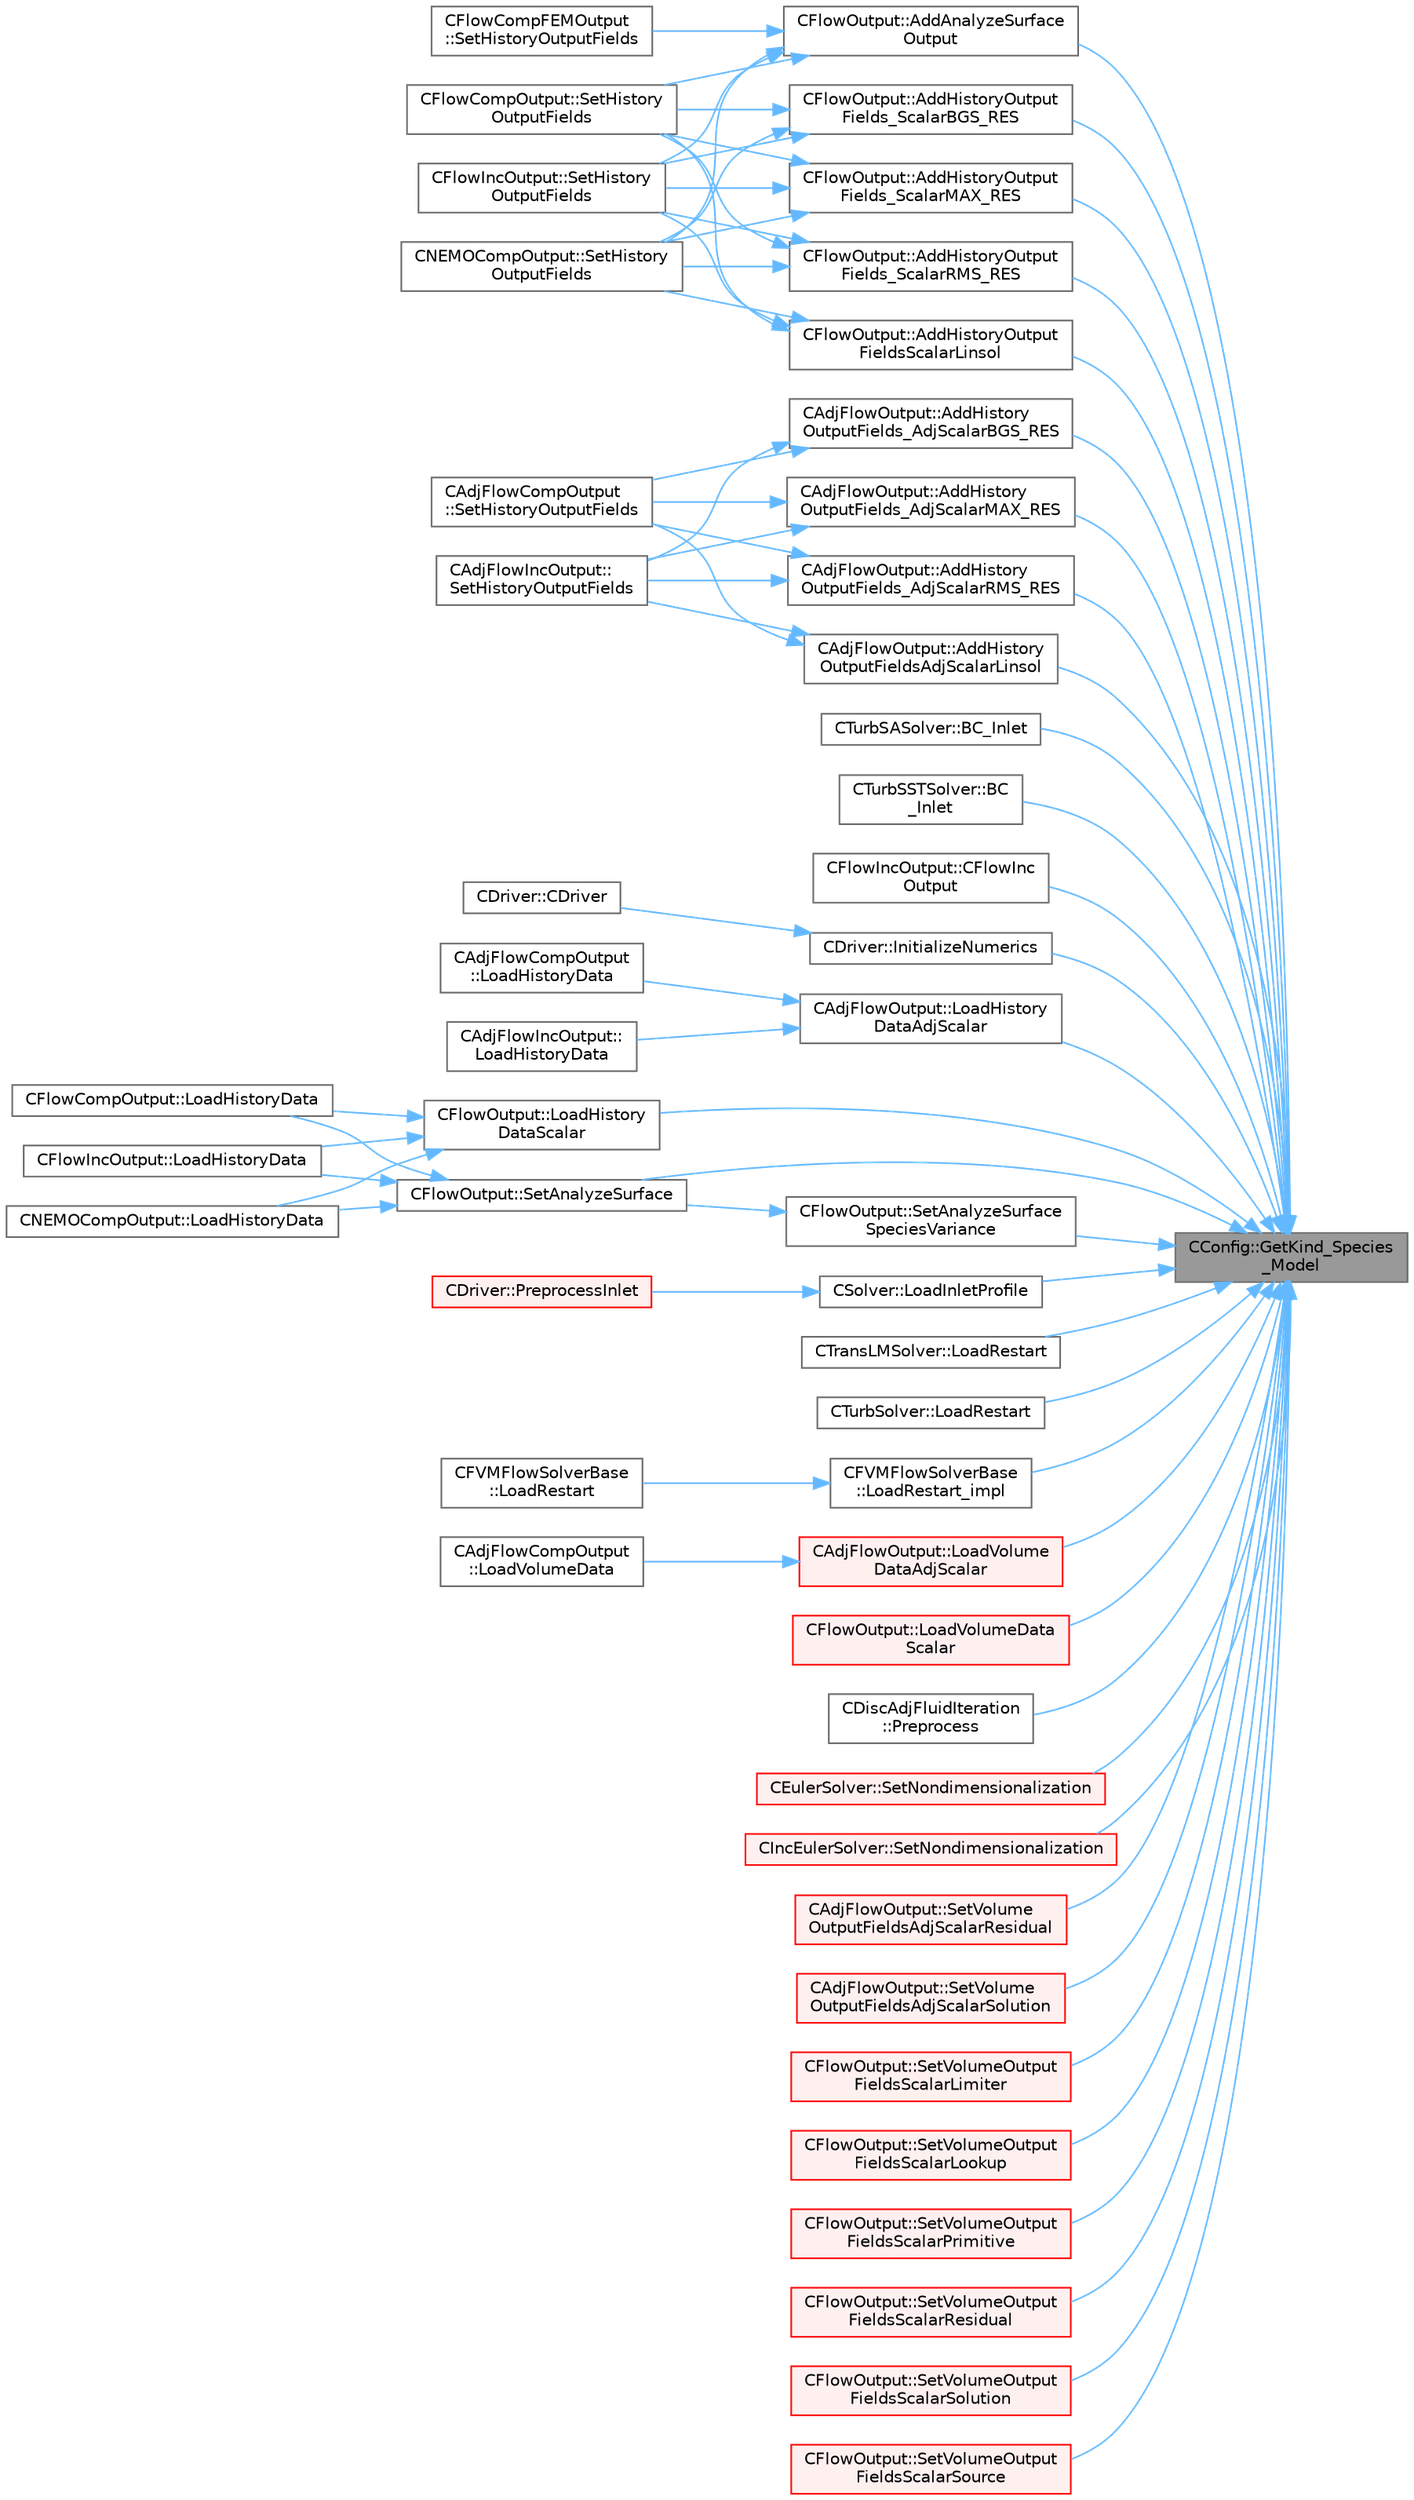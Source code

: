 digraph "CConfig::GetKind_Species_Model"
{
 // LATEX_PDF_SIZE
  bgcolor="transparent";
  edge [fontname=Helvetica,fontsize=10,labelfontname=Helvetica,labelfontsize=10];
  node [fontname=Helvetica,fontsize=10,shape=box,height=0.2,width=0.4];
  rankdir="RL";
  Node1 [id="Node000001",label="CConfig::GetKind_Species\l_Model",height=0.2,width=0.4,color="gray40", fillcolor="grey60", style="filled", fontcolor="black",tooltip="Get the kind of the species model."];
  Node1 -> Node2 [id="edge1_Node000001_Node000002",dir="back",color="steelblue1",style="solid",tooltip=" "];
  Node2 [id="Node000002",label="CFlowOutput::AddAnalyzeSurface\lOutput",height=0.2,width=0.4,color="grey40", fillcolor="white", style="filled",URL="$classCFlowOutput.html#a770323629fcc5378fee9de3cb0492036",tooltip="Add flow surface output fields."];
  Node2 -> Node3 [id="edge2_Node000002_Node000003",dir="back",color="steelblue1",style="solid",tooltip=" "];
  Node3 [id="Node000003",label="CFlowCompFEMOutput\l::SetHistoryOutputFields",height=0.2,width=0.4,color="grey40", fillcolor="white", style="filled",URL="$classCFlowCompFEMOutput.html#aa4f39ac53973d19c0ef77c62c4fb3c29",tooltip="Set the available history output fields."];
  Node2 -> Node4 [id="edge3_Node000002_Node000004",dir="back",color="steelblue1",style="solid",tooltip=" "];
  Node4 [id="Node000004",label="CFlowCompOutput::SetHistory\lOutputFields",height=0.2,width=0.4,color="grey40", fillcolor="white", style="filled",URL="$classCFlowCompOutput.html#a8b41f117a187a481a89f3dca1841a691",tooltip="Set the available history output fields."];
  Node2 -> Node5 [id="edge4_Node000002_Node000005",dir="back",color="steelblue1",style="solid",tooltip=" "];
  Node5 [id="Node000005",label="CFlowIncOutput::SetHistory\lOutputFields",height=0.2,width=0.4,color="grey40", fillcolor="white", style="filled",URL="$classCFlowIncOutput.html#a771011c35b0c004348eab0e60e9ff0a5",tooltip="Set the available history output fields."];
  Node2 -> Node6 [id="edge5_Node000002_Node000006",dir="back",color="steelblue1",style="solid",tooltip=" "];
  Node6 [id="Node000006",label="CNEMOCompOutput::SetHistory\lOutputFields",height=0.2,width=0.4,color="grey40", fillcolor="white", style="filled",URL="$classCNEMOCompOutput.html#a81950db0223de4d025f01108c3831b9d",tooltip="Set the available history output fields."];
  Node1 -> Node7 [id="edge6_Node000001_Node000007",dir="back",color="steelblue1",style="solid",tooltip=" "];
  Node7 [id="Node000007",label="CAdjFlowOutput::AddHistory\lOutputFields_AdjScalarBGS_RES",height=0.2,width=0.4,color="grey40", fillcolor="white", style="filled",URL="$classCAdjFlowOutput.html#a285fe41cd749a4b3e0c6e41c28989fa0",tooltip="Add scalar (turbulence/species) history fields for the BGS Residual (FVMComp, FVMInc,..."];
  Node7 -> Node8 [id="edge7_Node000007_Node000008",dir="back",color="steelblue1",style="solid",tooltip=" "];
  Node8 [id="Node000008",label="CAdjFlowCompOutput\l::SetHistoryOutputFields",height=0.2,width=0.4,color="grey40", fillcolor="white", style="filled",URL="$classCAdjFlowCompOutput.html#a26b22af6b35a46931cd6eade4dd9d8ec",tooltip="Set the available history output fields."];
  Node7 -> Node9 [id="edge8_Node000007_Node000009",dir="back",color="steelblue1",style="solid",tooltip=" "];
  Node9 [id="Node000009",label="CAdjFlowIncOutput::\lSetHistoryOutputFields",height=0.2,width=0.4,color="grey40", fillcolor="white", style="filled",URL="$classCAdjFlowIncOutput.html#ade7ecb21141ada7f6c3a1ad28c0786af",tooltip="Set the available history output fields."];
  Node1 -> Node10 [id="edge9_Node000001_Node000010",dir="back",color="steelblue1",style="solid",tooltip=" "];
  Node10 [id="Node000010",label="CAdjFlowOutput::AddHistory\lOutputFields_AdjScalarMAX_RES",height=0.2,width=0.4,color="grey40", fillcolor="white", style="filled",URL="$classCAdjFlowOutput.html#a9b433d20b77508c3de8a5472e526478b",tooltip="Add scalar (turbulence/species) history fields for the max Residual (FVMComp, FVMInc,..."];
  Node10 -> Node8 [id="edge10_Node000010_Node000008",dir="back",color="steelblue1",style="solid",tooltip=" "];
  Node10 -> Node9 [id="edge11_Node000010_Node000009",dir="back",color="steelblue1",style="solid",tooltip=" "];
  Node1 -> Node11 [id="edge12_Node000001_Node000011",dir="back",color="steelblue1",style="solid",tooltip=" "];
  Node11 [id="Node000011",label="CAdjFlowOutput::AddHistory\lOutputFields_AdjScalarRMS_RES",height=0.2,width=0.4,color="grey40", fillcolor="white", style="filled",URL="$classCAdjFlowOutput.html#a58425ed34cf2e02f6a4f3d7c8e4fbf01",tooltip="Add scalar (turbulence/species) history fields for the Residual RMS (FVMComp, FVMInc,..."];
  Node11 -> Node8 [id="edge13_Node000011_Node000008",dir="back",color="steelblue1",style="solid",tooltip=" "];
  Node11 -> Node9 [id="edge14_Node000011_Node000009",dir="back",color="steelblue1",style="solid",tooltip=" "];
  Node1 -> Node12 [id="edge15_Node000001_Node000012",dir="back",color="steelblue1",style="solid",tooltip=" "];
  Node12 [id="Node000012",label="CFlowOutput::AddHistoryOutput\lFields_ScalarBGS_RES",height=0.2,width=0.4,color="grey40", fillcolor="white", style="filled",URL="$classCFlowOutput.html#a25002adddaec3a9874793c5a936bf73c",tooltip="Add scalar (turbulence/species) history fields for the BGS Residual (FVMComp, FVMInc,..."];
  Node12 -> Node4 [id="edge16_Node000012_Node000004",dir="back",color="steelblue1",style="solid",tooltip=" "];
  Node12 -> Node5 [id="edge17_Node000012_Node000005",dir="back",color="steelblue1",style="solid",tooltip=" "];
  Node12 -> Node6 [id="edge18_Node000012_Node000006",dir="back",color="steelblue1",style="solid",tooltip=" "];
  Node1 -> Node13 [id="edge19_Node000001_Node000013",dir="back",color="steelblue1",style="solid",tooltip=" "];
  Node13 [id="Node000013",label="CFlowOutput::AddHistoryOutput\lFields_ScalarMAX_RES",height=0.2,width=0.4,color="grey40", fillcolor="white", style="filled",URL="$classCFlowOutput.html#a4909804b8bc466003569b0883db40eb7",tooltip="Add scalar (turbulence/species) history fields for the max Residual (FVMComp, FVMInc,..."];
  Node13 -> Node4 [id="edge20_Node000013_Node000004",dir="back",color="steelblue1",style="solid",tooltip=" "];
  Node13 -> Node5 [id="edge21_Node000013_Node000005",dir="back",color="steelblue1",style="solid",tooltip=" "];
  Node13 -> Node6 [id="edge22_Node000013_Node000006",dir="back",color="steelblue1",style="solid",tooltip=" "];
  Node1 -> Node14 [id="edge23_Node000001_Node000014",dir="back",color="steelblue1",style="solid",tooltip=" "];
  Node14 [id="Node000014",label="CFlowOutput::AddHistoryOutput\lFields_ScalarRMS_RES",height=0.2,width=0.4,color="grey40", fillcolor="white", style="filled",URL="$classCFlowOutput.html#a006dc5717c07ca240a4067cb3049431f",tooltip="Add scalar (turbulence/species) history fields for the Residual RMS (FVMComp, FVMInc,..."];
  Node14 -> Node4 [id="edge24_Node000014_Node000004",dir="back",color="steelblue1",style="solid",tooltip=" "];
  Node14 -> Node5 [id="edge25_Node000014_Node000005",dir="back",color="steelblue1",style="solid",tooltip=" "];
  Node14 -> Node6 [id="edge26_Node000014_Node000006",dir="back",color="steelblue1",style="solid",tooltip=" "];
  Node1 -> Node15 [id="edge27_Node000001_Node000015",dir="back",color="steelblue1",style="solid",tooltip=" "];
  Node15 [id="Node000015",label="CAdjFlowOutput::AddHistory\lOutputFieldsAdjScalarLinsol",height=0.2,width=0.4,color="grey40", fillcolor="white", style="filled",URL="$classCAdjFlowOutput.html#aded78a236d510924d48cd9b96ebbade2",tooltip="Add scalar (turbulence/species) history fields for the linear solver (FVMComp, FVMInc,..."];
  Node15 -> Node8 [id="edge28_Node000015_Node000008",dir="back",color="steelblue1",style="solid",tooltip=" "];
  Node15 -> Node9 [id="edge29_Node000015_Node000009",dir="back",color="steelblue1",style="solid",tooltip=" "];
  Node1 -> Node16 [id="edge30_Node000001_Node000016",dir="back",color="steelblue1",style="solid",tooltip=" "];
  Node16 [id="Node000016",label="CFlowOutput::AddHistoryOutput\lFieldsScalarLinsol",height=0.2,width=0.4,color="grey40", fillcolor="white", style="filled",URL="$classCFlowOutput.html#a24137fb627fb021020c6b18b036bfad6",tooltip="Add scalar (turbulence/species) history fields for the linear solver (FVMComp, FVMInc,..."];
  Node16 -> Node4 [id="edge31_Node000016_Node000004",dir="back",color="steelblue1",style="solid",tooltip=" "];
  Node16 -> Node5 [id="edge32_Node000016_Node000005",dir="back",color="steelblue1",style="solid",tooltip=" "];
  Node16 -> Node6 [id="edge33_Node000016_Node000006",dir="back",color="steelblue1",style="solid",tooltip=" "];
  Node1 -> Node17 [id="edge34_Node000001_Node000017",dir="back",color="steelblue1",style="solid",tooltip=" "];
  Node17 [id="Node000017",label="CTurbSASolver::BC_Inlet",height=0.2,width=0.4,color="grey40", fillcolor="white", style="filled",URL="$classCTurbSASolver.html#ab630c3c3f90b092d0b79fe9d91165c33",tooltip="Impose the inlet boundary condition."];
  Node1 -> Node18 [id="edge35_Node000001_Node000018",dir="back",color="steelblue1",style="solid",tooltip=" "];
  Node18 [id="Node000018",label="CTurbSSTSolver::BC\l_Inlet",height=0.2,width=0.4,color="grey40", fillcolor="white", style="filled",URL="$classCTurbSSTSolver.html#ad82e31e58c6d95db62377666c3554d3d",tooltip="Impose the inlet boundary condition."];
  Node1 -> Node19 [id="edge36_Node000001_Node000019",dir="back",color="steelblue1",style="solid",tooltip=" "];
  Node19 [id="Node000019",label="CFlowIncOutput::CFlowInc\lOutput",height=0.2,width=0.4,color="grey40", fillcolor="white", style="filled",URL="$classCFlowIncOutput.html#a6887162e4142b214c7be9bfe40a0d94b",tooltip="Constructor of the class."];
  Node1 -> Node20 [id="edge37_Node000001_Node000020",dir="back",color="steelblue1",style="solid",tooltip=" "];
  Node20 [id="Node000020",label="CDriver::InitializeNumerics",height=0.2,width=0.4,color="grey40", fillcolor="white", style="filled",URL="$classCDriver.html#a5294ec170c889821b57d4ec7b8dc2c3c",tooltip="Definition and allocation of all solver classes."];
  Node20 -> Node21 [id="edge38_Node000020_Node000021",dir="back",color="steelblue1",style="solid",tooltip=" "];
  Node21 [id="Node000021",label="CDriver::CDriver",height=0.2,width=0.4,color="grey40", fillcolor="white", style="filled",URL="$classCDriver.html#a3fca4a013a6efa9bbb38fe78a86b5f3d",tooltip="Constructor of the class."];
  Node1 -> Node22 [id="edge39_Node000001_Node000022",dir="back",color="steelblue1",style="solid",tooltip=" "];
  Node22 [id="Node000022",label="CAdjFlowOutput::LoadHistory\lDataAdjScalar",height=0.2,width=0.4,color="grey40", fillcolor="white", style="filled",URL="$classCAdjFlowOutput.html#a96478e56cca1de95842c349989f1595b",tooltip="Set all scalar (turbulence/species) history field values."];
  Node22 -> Node23 [id="edge40_Node000022_Node000023",dir="back",color="steelblue1",style="solid",tooltip=" "];
  Node23 [id="Node000023",label="CAdjFlowCompOutput\l::LoadHistoryData",height=0.2,width=0.4,color="grey40", fillcolor="white", style="filled",URL="$classCAdjFlowCompOutput.html#a7485dfd1c70b7c51fbdd50b48ed47d3a",tooltip="Load the history output field values."];
  Node22 -> Node24 [id="edge41_Node000022_Node000024",dir="back",color="steelblue1",style="solid",tooltip=" "];
  Node24 [id="Node000024",label="CAdjFlowIncOutput::\lLoadHistoryData",height=0.2,width=0.4,color="grey40", fillcolor="white", style="filled",URL="$classCAdjFlowIncOutput.html#aeaa468fb58cf41f28d4fa216c4274f29",tooltip="Load the history output field values."];
  Node1 -> Node25 [id="edge42_Node000001_Node000025",dir="back",color="steelblue1",style="solid",tooltip=" "];
  Node25 [id="Node000025",label="CFlowOutput::LoadHistory\lDataScalar",height=0.2,width=0.4,color="grey40", fillcolor="white", style="filled",URL="$classCFlowOutput.html#aa5f0250da4c2c69210ca8ee77e911599",tooltip="Set all scalar (turbulence/species) history field values."];
  Node25 -> Node26 [id="edge43_Node000025_Node000026",dir="back",color="steelblue1",style="solid",tooltip=" "];
  Node26 [id="Node000026",label="CFlowCompOutput::LoadHistoryData",height=0.2,width=0.4,color="grey40", fillcolor="white", style="filled",URL="$classCFlowCompOutput.html#a393cb19a691990ee6e88f844eccc79ed",tooltip="Load the history output field values."];
  Node25 -> Node27 [id="edge44_Node000025_Node000027",dir="back",color="steelblue1",style="solid",tooltip=" "];
  Node27 [id="Node000027",label="CFlowIncOutput::LoadHistoryData",height=0.2,width=0.4,color="grey40", fillcolor="white", style="filled",URL="$classCFlowIncOutput.html#a466112efa2e3a89cdd2456701a0480b5",tooltip="Load the history output field values."];
  Node25 -> Node28 [id="edge45_Node000025_Node000028",dir="back",color="steelblue1",style="solid",tooltip=" "];
  Node28 [id="Node000028",label="CNEMOCompOutput::LoadHistoryData",height=0.2,width=0.4,color="grey40", fillcolor="white", style="filled",URL="$classCNEMOCompOutput.html#a7a9f1a32fe55e6a967a27eb38408ec99",tooltip="Load the history output field values."];
  Node1 -> Node29 [id="edge46_Node000001_Node000029",dir="back",color="steelblue1",style="solid",tooltip=" "];
  Node29 [id="Node000029",label="CSolver::LoadInletProfile",height=0.2,width=0.4,color="grey40", fillcolor="white", style="filled",URL="$classCSolver.html#aa6d85b1177b7acacfbf083e8c58da55c",tooltip="Load a inlet profile data from file into a particular solver."];
  Node29 -> Node30 [id="edge47_Node000029_Node000030",dir="back",color="steelblue1",style="solid",tooltip=" "];
  Node30 [id="Node000030",label="CDriver::PreprocessInlet",height=0.2,width=0.4,color="red", fillcolor="#FFF0F0", style="filled",URL="$classCDriver.html#acb98c972bfd29fc1bab737d7c117544a",tooltip="Preprocess the inlets via file input for all solvers."];
  Node1 -> Node32 [id="edge48_Node000001_Node000032",dir="back",color="steelblue1",style="solid",tooltip=" "];
  Node32 [id="Node000032",label="CTransLMSolver::LoadRestart",height=0.2,width=0.4,color="grey40", fillcolor="white", style="filled",URL="$classCTransLMSolver.html#ab6989abf9b51cfb0b243b1bf98b48a16",tooltip="Load a solution from a restart file."];
  Node1 -> Node33 [id="edge49_Node000001_Node000033",dir="back",color="steelblue1",style="solid",tooltip=" "];
  Node33 [id="Node000033",label="CTurbSolver::LoadRestart",height=0.2,width=0.4,color="grey40", fillcolor="white", style="filled",URL="$classCTurbSolver.html#a7b62bcdb84f3345f560a6110905d7fb3",tooltip="Load a solution from a restart file."];
  Node1 -> Node34 [id="edge50_Node000001_Node000034",dir="back",color="steelblue1",style="solid",tooltip=" "];
  Node34 [id="Node000034",label="CFVMFlowSolverBase\l::LoadRestart_impl",height=0.2,width=0.4,color="grey40", fillcolor="white", style="filled",URL="$classCFVMFlowSolverBase.html#a7cf80881bcda9a08b9c8cf78e7a3bc8d",tooltip="General implementation to load a flow solution from a restart file."];
  Node34 -> Node35 [id="edge51_Node000034_Node000035",dir="back",color="steelblue1",style="solid",tooltip=" "];
  Node35 [id="Node000035",label="CFVMFlowSolverBase\l::LoadRestart",height=0.2,width=0.4,color="grey40", fillcolor="white", style="filled",URL="$classCFVMFlowSolverBase.html#a353718d951fbb4922c1f79f6ac8d88cc",tooltip="Load a solution from a restart file."];
  Node1 -> Node36 [id="edge52_Node000001_Node000036",dir="back",color="steelblue1",style="solid",tooltip=" "];
  Node36 [id="Node000036",label="CAdjFlowOutput::LoadVolume\lDataAdjScalar",height=0.2,width=0.4,color="red", fillcolor="#FFF0F0", style="filled",URL="$classCAdjFlowOutput.html#ac8cfbeecedfce46f99baca988d5684fd",tooltip="Set all scalar (turbulence/species) volume field values for a point."];
  Node36 -> Node37 [id="edge53_Node000036_Node000037",dir="back",color="steelblue1",style="solid",tooltip=" "];
  Node37 [id="Node000037",label="CAdjFlowCompOutput\l::LoadVolumeData",height=0.2,width=0.4,color="grey40", fillcolor="white", style="filled",URL="$classCAdjFlowCompOutput.html#af9dae5d732938078bdea138bde373293",tooltip="Set the values of the volume output fields for a point."];
  Node1 -> Node39 [id="edge54_Node000001_Node000039",dir="back",color="steelblue1",style="solid",tooltip=" "];
  Node39 [id="Node000039",label="CFlowOutput::LoadVolumeData\lScalar",height=0.2,width=0.4,color="red", fillcolor="#FFF0F0", style="filled",URL="$classCFlowOutput.html#ad996a9cd0b41ef4bc726397d18219c17",tooltip="Set all scalar (turbulence/species) volume field values for a point."];
  Node1 -> Node43 [id="edge55_Node000001_Node000043",dir="back",color="steelblue1",style="solid",tooltip=" "];
  Node43 [id="Node000043",label="CDiscAdjFluidIteration\l::Preprocess",height=0.2,width=0.4,color="grey40", fillcolor="white", style="filled",URL="$classCDiscAdjFluidIteration.html#a9289dd9216cff8cca78b6c8224db4ff2",tooltip="Preprocessing to prepare for an iteration of the physics."];
  Node1 -> Node44 [id="edge56_Node000001_Node000044",dir="back",color="steelblue1",style="solid",tooltip=" "];
  Node44 [id="Node000044",label="CFlowOutput::SetAnalyzeSurface",height=0.2,width=0.4,color="grey40", fillcolor="white", style="filled",URL="$classCFlowOutput.html#ad5ff0360271937e65692893a69b4923a",tooltip="Set flow surface output field values."];
  Node44 -> Node26 [id="edge57_Node000044_Node000026",dir="back",color="steelblue1",style="solid",tooltip=" "];
  Node44 -> Node27 [id="edge58_Node000044_Node000027",dir="back",color="steelblue1",style="solid",tooltip=" "];
  Node44 -> Node28 [id="edge59_Node000044_Node000028",dir="back",color="steelblue1",style="solid",tooltip=" "];
  Node1 -> Node45 [id="edge60_Node000001_Node000045",dir="back",color="steelblue1",style="solid",tooltip=" "];
  Node45 [id="Node000045",label="CFlowOutput::SetAnalyzeSurface\lSpeciesVariance",height=0.2,width=0.4,color="grey40", fillcolor="white", style="filled",URL="$classCFlowOutput.html#a4bd115388d2f113a88e74190eb69414b",tooltip="Compute and Set flow species variance output field values."];
  Node45 -> Node44 [id="edge61_Node000045_Node000044",dir="back",color="steelblue1",style="solid",tooltip=" "];
  Node1 -> Node46 [id="edge62_Node000001_Node000046",dir="back",color="steelblue1",style="solid",tooltip=" "];
  Node46 [id="Node000046",label="CEulerSolver::SetNondimensionalization",height=0.2,width=0.4,color="red", fillcolor="#FFF0F0", style="filled",URL="$classCEulerSolver.html#a1c633d6e77fefb2e76308e2ba0af0c2c",tooltip="Set the solver nondimensionalization."];
  Node1 -> Node48 [id="edge63_Node000001_Node000048",dir="back",color="steelblue1",style="solid",tooltip=" "];
  Node48 [id="Node000048",label="CIncEulerSolver::SetNondimensionalization",height=0.2,width=0.4,color="red", fillcolor="#FFF0F0", style="filled",URL="$classCIncEulerSolver.html#a2cffaa24417cb3803d36d38b3874d6d0",tooltip="Set the solver nondimensionalization."];
  Node1 -> Node50 [id="edge64_Node000001_Node000050",dir="back",color="steelblue1",style="solid",tooltip=" "];
  Node50 [id="Node000050",label="CAdjFlowOutput::SetVolume\lOutputFieldsAdjScalarResidual",height=0.2,width=0.4,color="red", fillcolor="#FFF0F0", style="filled",URL="$classCAdjFlowOutput.html#a9287fd5cb01d4c80dfb333b9217a769a",tooltip="Add scalar (turbulence/species) volume solution fields for a point (FVMComp, FVMInc,..."];
  Node1 -> Node53 [id="edge65_Node000001_Node000053",dir="back",color="steelblue1",style="solid",tooltip=" "];
  Node53 [id="Node000053",label="CAdjFlowOutput::SetVolume\lOutputFieldsAdjScalarSolution",height=0.2,width=0.4,color="red", fillcolor="#FFF0F0", style="filled",URL="$classCAdjFlowOutput.html#aecf32bed847418fb8f55dd4b15e7cdd6",tooltip="Add scalar (turbulence/species) volume solution fields for a point (FVMComp, FVMInc,..."];
  Node1 -> Node54 [id="edge66_Node000001_Node000054",dir="back",color="steelblue1",style="solid",tooltip=" "];
  Node54 [id="Node000054",label="CFlowOutput::SetVolumeOutput\lFieldsScalarLimiter",height=0.2,width=0.4,color="red", fillcolor="#FFF0F0", style="filled",URL="$classCFlowOutput.html#a62e657eb6b3a699b833372b95dadc568",tooltip="Add scalar (turbulence/species) volume limiter fields for a point (FVMComp, FVMInc,..."];
  Node1 -> Node58 [id="edge67_Node000001_Node000058",dir="back",color="steelblue1",style="solid",tooltip=" "];
  Node58 [id="Node000058",label="CFlowOutput::SetVolumeOutput\lFieldsScalarLookup",height=0.2,width=0.4,color="red", fillcolor="#FFF0F0", style="filled",URL="$classCFlowOutput.html#ae5e51b1aa3061f6ae3917c9831b3c1fd",tooltip="Add flamelet volume lookup value fields for a point (FVMComp, FVMInc, FVMNEMO)."];
  Node1 -> Node59 [id="edge68_Node000001_Node000059",dir="back",color="steelblue1",style="solid",tooltip=" "];
  Node59 [id="Node000059",label="CFlowOutput::SetVolumeOutput\lFieldsScalarPrimitive",height=0.2,width=0.4,color="red", fillcolor="#FFF0F0", style="filled",URL="$classCFlowOutput.html#ab63c806d819aa7f34cbca661c86714bb",tooltip="Add scalar (turbulence/species) volume primitive fields for a point (FVMComp, FVMInc,..."];
  Node1 -> Node60 [id="edge69_Node000001_Node000060",dir="back",color="steelblue1",style="solid",tooltip=" "];
  Node60 [id="Node000060",label="CFlowOutput::SetVolumeOutput\lFieldsScalarResidual",height=0.2,width=0.4,color="red", fillcolor="#FFF0F0", style="filled",URL="$classCFlowOutput.html#a89a362c81c5d3f5a36a2c6a36791edd3",tooltip="Add scalar (turbulence/species) volume solution fields for a point (FVMComp, FVMInc,..."];
  Node1 -> Node61 [id="edge70_Node000001_Node000061",dir="back",color="steelblue1",style="solid",tooltip=" "];
  Node61 [id="Node000061",label="CFlowOutput::SetVolumeOutput\lFieldsScalarSolution",height=0.2,width=0.4,color="red", fillcolor="#FFF0F0", style="filled",URL="$classCFlowOutput.html#a6cdcc12c511729d41e5a7a27625f9717",tooltip="Add scalar (turbulence/species) volume solution fields for a point (FVMComp, FVMInc,..."];
  Node1 -> Node62 [id="edge71_Node000001_Node000062",dir="back",color="steelblue1",style="solid",tooltip=" "];
  Node62 [id="Node000062",label="CFlowOutput::SetVolumeOutput\lFieldsScalarSource",height=0.2,width=0.4,color="red", fillcolor="#FFF0F0", style="filled",URL="$classCFlowOutput.html#ab332c004fff5f28b824a6f0d32251480",tooltip="Add flamelet volume source term fields for a point (FVMComp, FVMInc, FVMNEMO)."];
}
